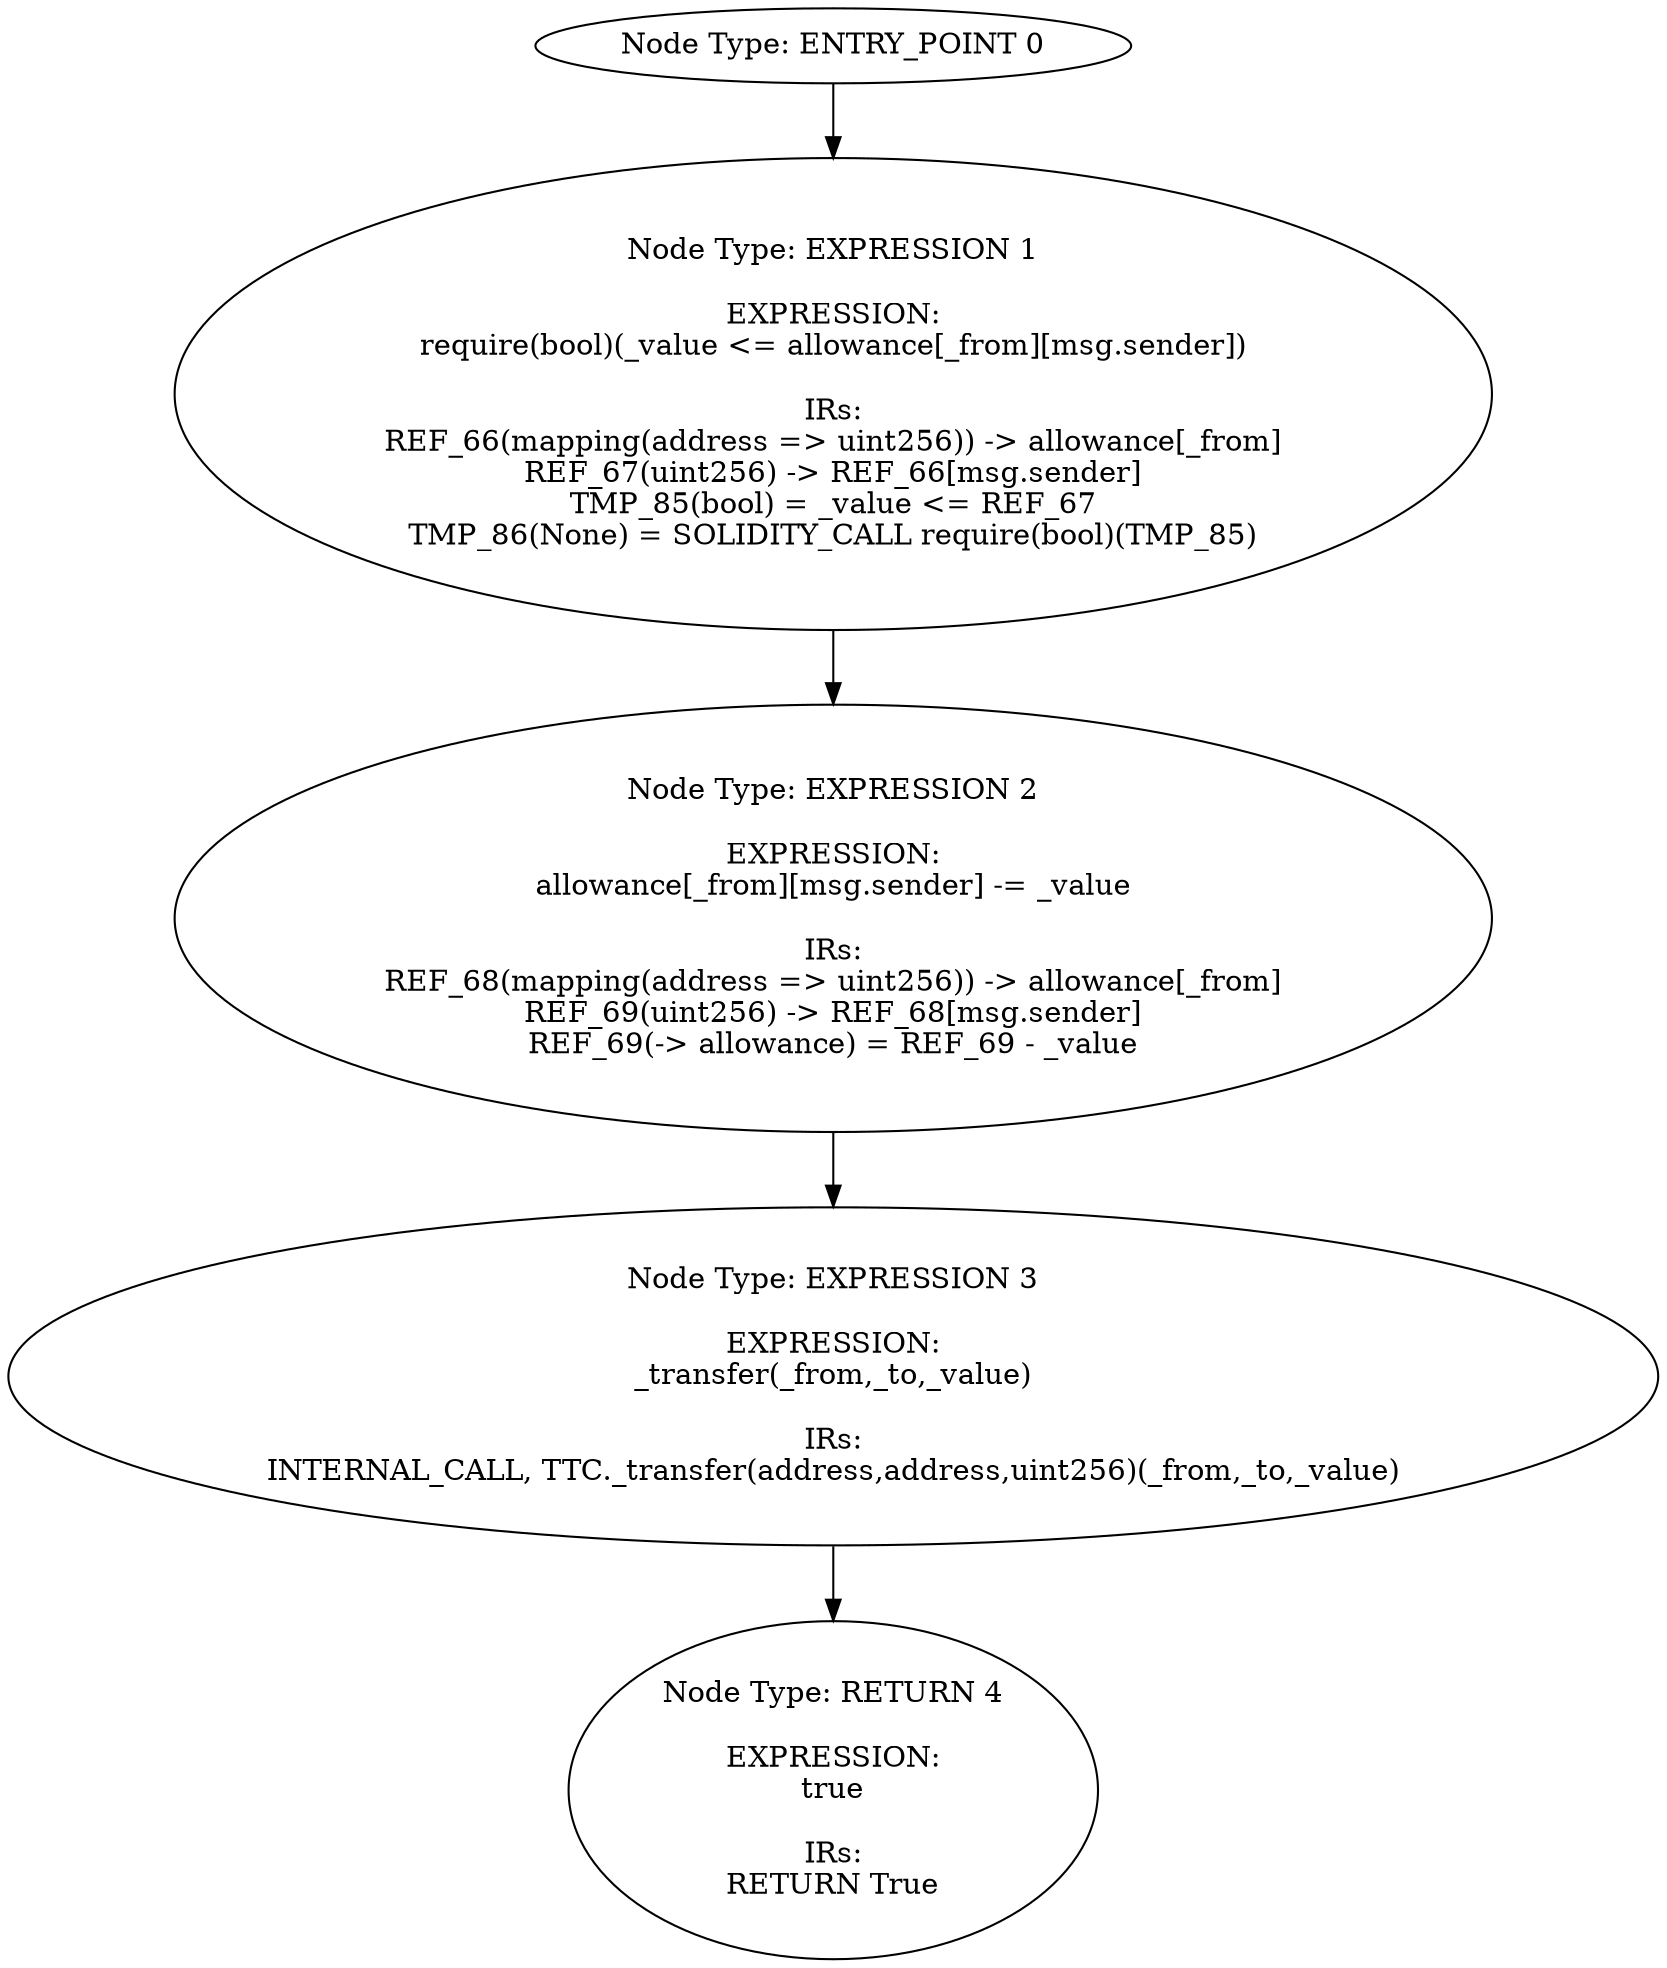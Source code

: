 digraph{
0[label="Node Type: ENTRY_POINT 0
"];
0->1;
1[label="Node Type: EXPRESSION 1

EXPRESSION:
require(bool)(_value <= allowance[_from][msg.sender])

IRs:
REF_66(mapping(address => uint256)) -> allowance[_from]
REF_67(uint256) -> REF_66[msg.sender]
TMP_85(bool) = _value <= REF_67
TMP_86(None) = SOLIDITY_CALL require(bool)(TMP_85)"];
1->2;
2[label="Node Type: EXPRESSION 2

EXPRESSION:
allowance[_from][msg.sender] -= _value

IRs:
REF_68(mapping(address => uint256)) -> allowance[_from]
REF_69(uint256) -> REF_68[msg.sender]
REF_69(-> allowance) = REF_69 - _value"];
2->3;
3[label="Node Type: EXPRESSION 3

EXPRESSION:
_transfer(_from,_to,_value)

IRs:
INTERNAL_CALL, TTC._transfer(address,address,uint256)(_from,_to,_value)"];
3->4;
4[label="Node Type: RETURN 4

EXPRESSION:
true

IRs:
RETURN True"];
}
